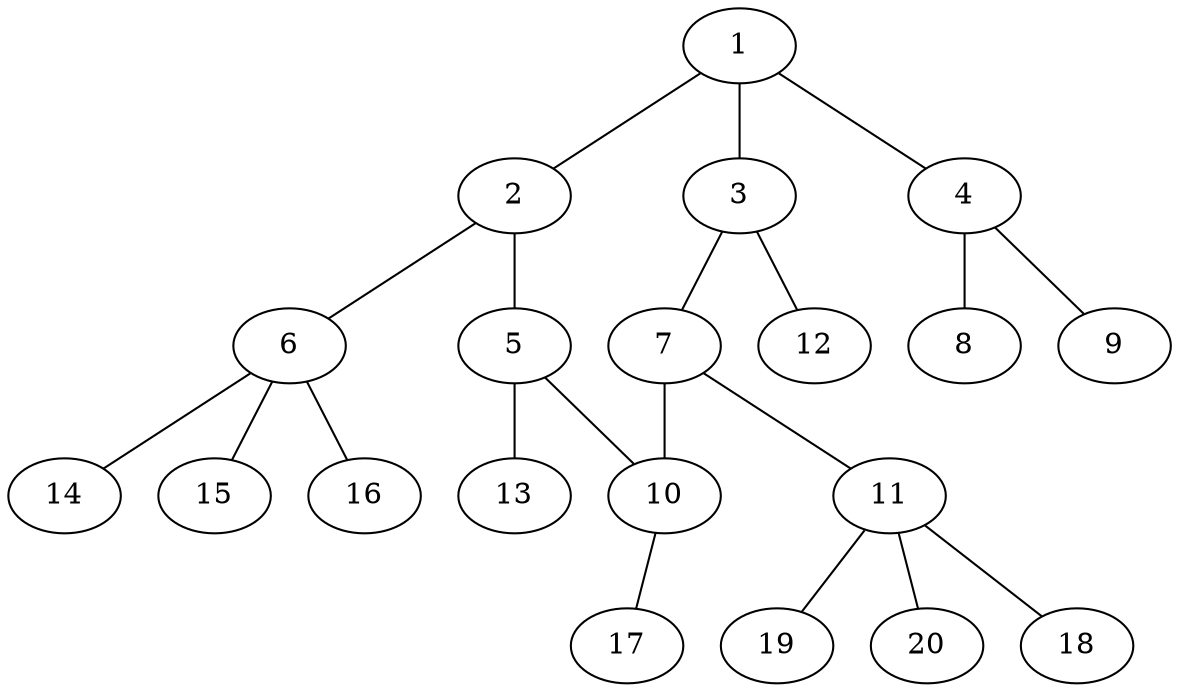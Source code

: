 graph molecule_2769 {
	1	 [chem=C];
	2	 [chem=C];
	1 -- 2	 [valence=2];
	3	 [chem=C];
	1 -- 3	 [valence=1];
	4	 [chem=N];
	1 -- 4	 [valence=1];
	5	 [chem=C];
	2 -- 5	 [valence=1];
	6	 [chem=C];
	2 -- 6	 [valence=1];
	7	 [chem=C];
	3 -- 7	 [valence=2];
	12	 [chem=H];
	3 -- 12	 [valence=1];
	8	 [chem=O];
	4 -- 8	 [valence=2];
	9	 [chem=O];
	4 -- 9	 [valence=1];
	10	 [chem=C];
	5 -- 10	 [valence=2];
	13	 [chem=H];
	5 -- 13	 [valence=1];
	14	 [chem=H];
	6 -- 14	 [valence=1];
	15	 [chem=H];
	6 -- 15	 [valence=1];
	16	 [chem=H];
	6 -- 16	 [valence=1];
	7 -- 10	 [valence=1];
	11	 [chem=C];
	7 -- 11	 [valence=1];
	17	 [chem=H];
	10 -- 17	 [valence=1];
	18	 [chem=H];
	11 -- 18	 [valence=1];
	19	 [chem=H];
	11 -- 19	 [valence=1];
	20	 [chem=H];
	11 -- 20	 [valence=1];
}
